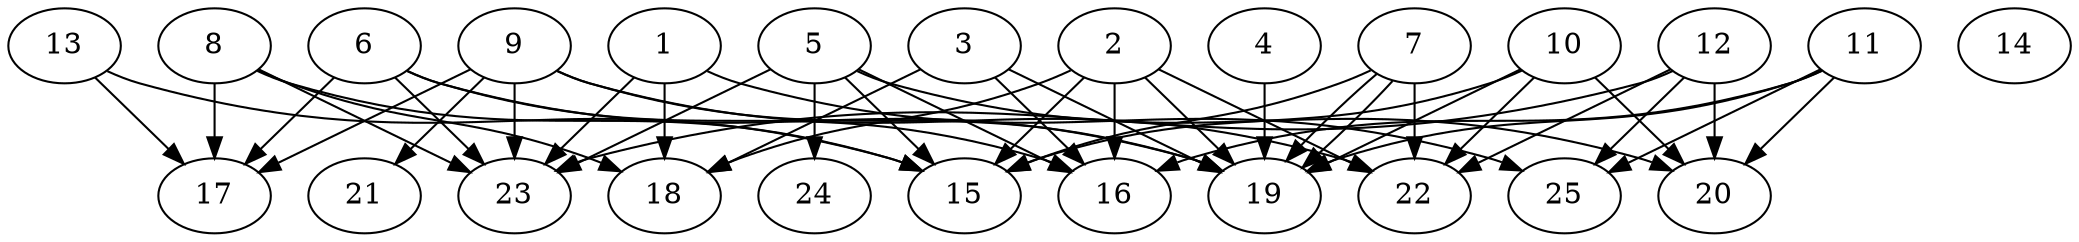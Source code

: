 // DAG automatically generated by daggen at Thu Oct  3 14:00:39 2019
// ./daggen --dot -n 25 --ccr 0.4 --fat 0.9 --regular 0.5 --density 0.7 --mindata 5242880 --maxdata 52428800 
digraph G {
  1 [size="48686080", alpha="0.18", expect_size="19474432"] 
  1 -> 18 [size ="19474432"]
  1 -> 23 [size ="19474432"]
  1 -> 25 [size ="19474432"]
  2 [size="121776640", alpha="0.01", expect_size="48710656"] 
  2 -> 15 [size ="48710656"]
  2 -> 16 [size ="48710656"]
  2 -> 18 [size ="48710656"]
  2 -> 19 [size ="48710656"]
  2 -> 22 [size ="48710656"]
  3 [size="111690240", alpha="0.01", expect_size="44676096"] 
  3 -> 16 [size ="44676096"]
  3 -> 18 [size ="44676096"]
  3 -> 19 [size ="44676096"]
  4 [size="15723520", alpha="0.05", expect_size="6289408"] 
  4 -> 19 [size ="6289408"]
  5 [size="112821760", alpha="0.11", expect_size="45128704"] 
  5 -> 15 [size ="45128704"]
  5 -> 16 [size ="45128704"]
  5 -> 20 [size ="45128704"]
  5 -> 23 [size ="45128704"]
  5 -> 24 [size ="45128704"]
  6 [size="80394240", alpha="0.06", expect_size="32157696"] 
  6 -> 16 [size ="32157696"]
  6 -> 17 [size ="32157696"]
  6 -> 19 [size ="32157696"]
  6 -> 23 [size ="32157696"]
  7 [size="40990720", alpha="0.18", expect_size="16396288"] 
  7 -> 15 [size ="16396288"]
  7 -> 19 [size ="16396288"]
  7 -> 19 [size ="16396288"]
  7 -> 22 [size ="16396288"]
  8 [size="62643200", alpha="0.07", expect_size="25057280"] 
  8 -> 15 [size ="25057280"]
  8 -> 17 [size ="25057280"]
  8 -> 18 [size ="25057280"]
  8 -> 23 [size ="25057280"]
  9 [size="67655680", alpha="0.12", expect_size="27062272"] 
  9 -> 17 [size ="27062272"]
  9 -> 19 [size ="27062272"]
  9 -> 21 [size ="27062272"]
  9 -> 22 [size ="27062272"]
  9 -> 23 [size ="27062272"]
  10 [size="116710400", alpha="0.18", expect_size="46684160"] 
  10 -> 15 [size ="46684160"]
  10 -> 19 [size ="46684160"]
  10 -> 20 [size ="46684160"]
  10 -> 22 [size ="46684160"]
  11 [size="84014080", alpha="0.09", expect_size="33605632"] 
  11 -> 16 [size ="33605632"]
  11 -> 19 [size ="33605632"]
  11 -> 20 [size ="33605632"]
  11 -> 25 [size ="33605632"]
  12 [size="70932480", alpha="0.08", expect_size="28372992"] 
  12 -> 20 [size ="28372992"]
  12 -> 22 [size ="28372992"]
  12 -> 23 [size ="28372992"]
  12 -> 25 [size ="28372992"]
  13 [size="79403520", alpha="0.07", expect_size="31761408"] 
  13 -> 15 [size ="31761408"]
  13 -> 17 [size ="31761408"]
  14 [size="85921280", alpha="0.12", expect_size="34368512"] 
  15 [size="116487680", alpha="0.02", expect_size="46595072"] 
  16 [size="65515520", alpha="0.00", expect_size="26206208"] 
  17 [size="100111360", alpha="0.12", expect_size="40044544"] 
  18 [size="89981440", alpha="0.02", expect_size="35992576"] 
  19 [size="16235520", alpha="0.09", expect_size="6494208"] 
  20 [size="87298560", alpha="0.18", expect_size="34919424"] 
  21 [size="78353920", alpha="0.12", expect_size="31341568"] 
  22 [size="129159680", alpha="0.05", expect_size="51663872"] 
  23 [size="57717760", alpha="0.15", expect_size="23087104"] 
  24 [size="97016320", alpha="0.05", expect_size="38806528"] 
  25 [size="50452480", alpha="0.12", expect_size="20180992"] 
}

